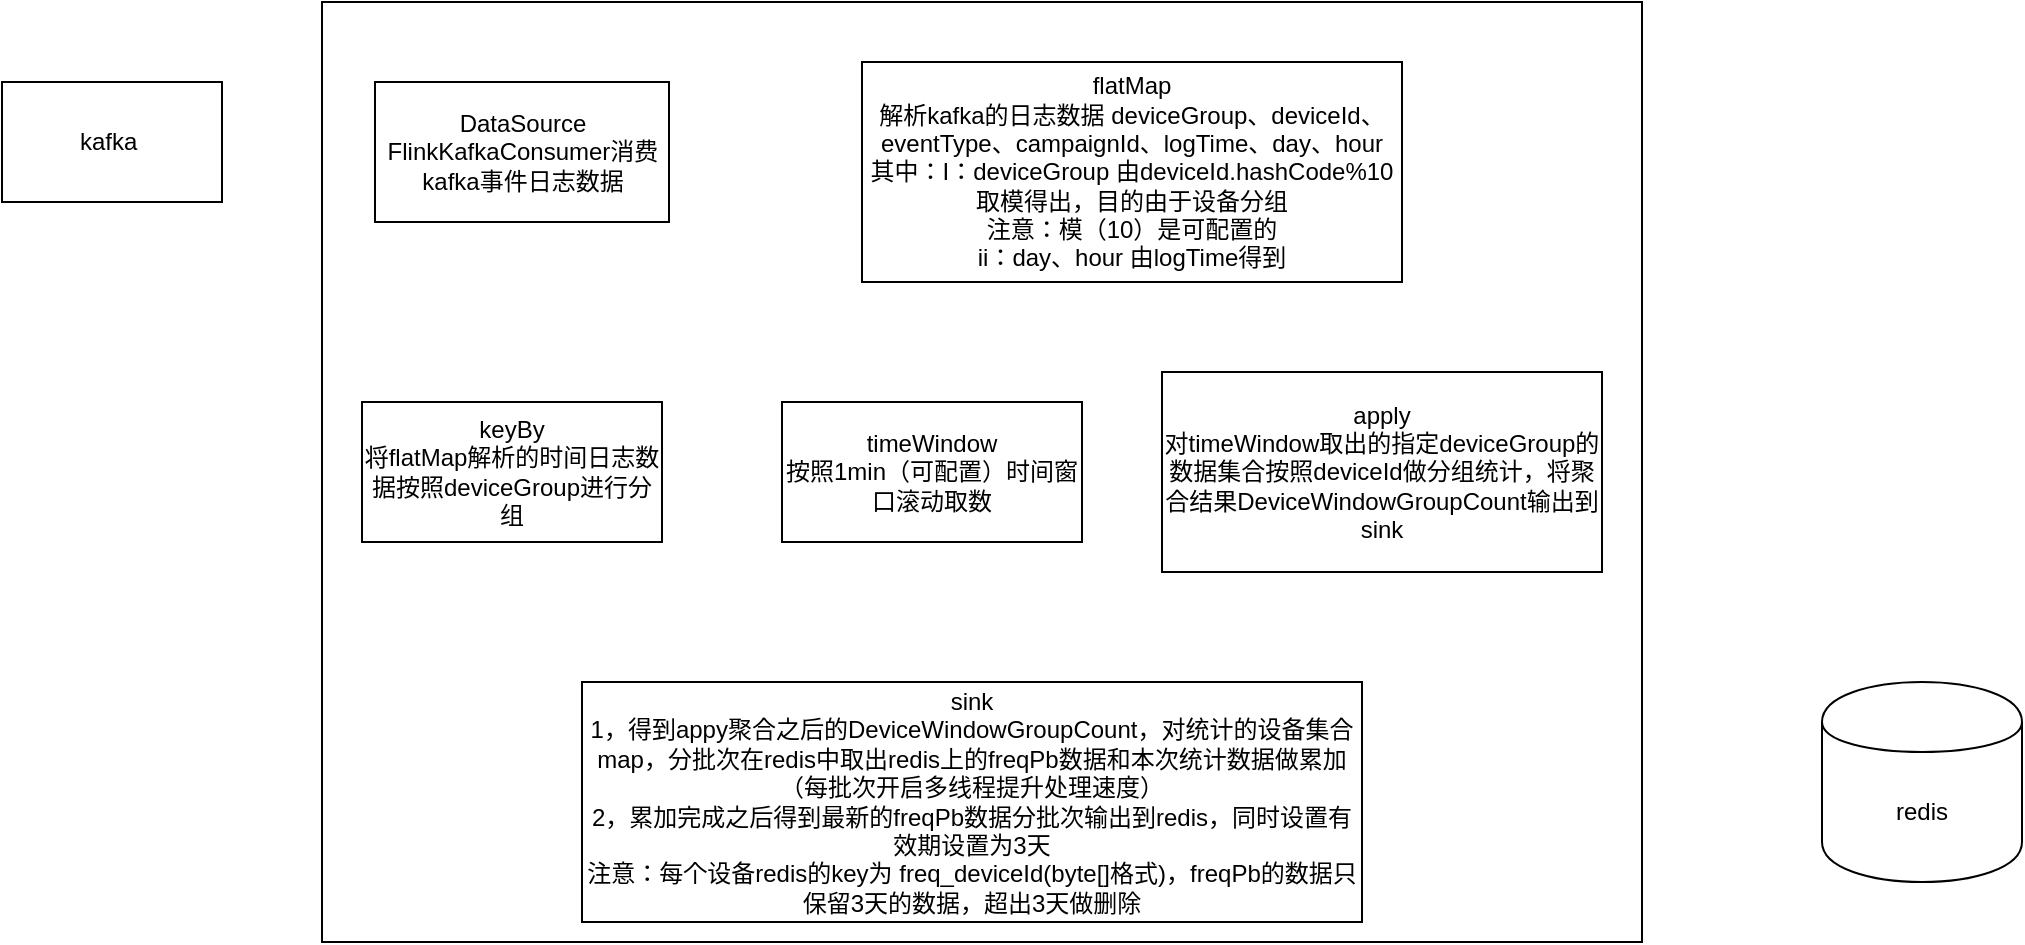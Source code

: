<mxfile pages="1" version="11.2.8" type="github"><diagram id="tp8GGBlBm5eCPmm8hhna" name="Page-1"><mxGraphModel dx="932" dy="648" grid="1" gridSize="10" guides="1" tooltips="1" connect="1" arrows="1" fold="1" page="1" pageScale="1" pageWidth="827" pageHeight="1169" math="0" shadow="0"><root><mxCell id="0"/><mxCell id="1" parent="0"/><mxCell id="Om96epUa-josNmQ2KaXx-1" value="kafka&amp;nbsp;" style="rounded=0;whiteSpace=wrap;html=1;" vertex="1" parent="1"><mxGeometry x="60" y="150" width="110" height="60" as="geometry"/></mxCell><mxCell id="Om96epUa-josNmQ2KaXx-4" value="" style="rounded=0;whiteSpace=wrap;html=1;" vertex="1" parent="1"><mxGeometry x="220" y="110" width="660" height="470" as="geometry"/></mxCell><mxCell id="Om96epUa-josNmQ2KaXx-5" value="DataSource&lt;br&gt;FlinkKafkaConsumer消费kafka事件日志数据" style="rounded=0;whiteSpace=wrap;html=1;" vertex="1" parent="1"><mxGeometry x="246.5" y="150" width="147" height="70" as="geometry"/></mxCell><mxCell id="Om96epUa-josNmQ2KaXx-6" value="flatMap&lt;br&gt;解析kafka的日志数据 deviceGroup、deviceId、eventType、campaignId、logTime、day、hour &lt;br&gt;其中：I：deviceGroup 由deviceId.hashCode%10取模得出，目的由于设备分组&lt;br&gt;注意：模（10）是可配置的&lt;br&gt;ii：day、hour 由logTime得到" style="rounded=0;whiteSpace=wrap;html=1;" vertex="1" parent="1"><mxGeometry x="490" y="140" width="270" height="110" as="geometry"/></mxCell><mxCell id="Om96epUa-josNmQ2KaXx-7" value="keyBy&lt;br&gt;将flatMap解析的时间日志数据按照deviceGroup进行分组" style="rounded=0;whiteSpace=wrap;html=1;" vertex="1" parent="1"><mxGeometry x="240" y="310" width="150" height="70" as="geometry"/></mxCell><mxCell id="Om96epUa-josNmQ2KaXx-8" value="timeWindow&lt;br&gt;按照1min（可配置）时间窗口滚动取数&lt;br&gt;" style="rounded=0;whiteSpace=wrap;html=1;" vertex="1" parent="1"><mxGeometry x="450" y="310" width="150" height="70" as="geometry"/></mxCell><mxCell id="Om96epUa-josNmQ2KaXx-9" value="apply&lt;br&gt;对timeWindow取出的指定deviceGroup的&lt;br&gt;数据集合按照deviceId做分组统计，将聚合结果DeviceWindowGroupCount输出到sink" style="rounded=0;whiteSpace=wrap;html=1;" vertex="1" parent="1"><mxGeometry x="640" y="295" width="220" height="100" as="geometry"/></mxCell><mxCell id="Om96epUa-josNmQ2KaXx-10" value="sink&lt;br&gt;1，得到appy聚合之后的DeviceWindowGroupCount，对统计的设备集合map，分批次在redis中取出redis上的freqPb数据和本次统计数据做累加（每批次开启多线程提升处理速度）&lt;br&gt;2，累加完成之后得到最新的freqPb数据分批次输出到redis，同时设置有效期设置为3天&lt;br&gt;注意：每个设备redis的key为 freq_deviceId(byte[]格式)，freqPb的数据只保留3天的数据，超出3天做删除" style="rounded=0;whiteSpace=wrap;html=1;" vertex="1" parent="1"><mxGeometry x="350" y="450" width="390" height="120" as="geometry"/></mxCell><mxCell id="Om96epUa-josNmQ2KaXx-11" value="redis" style="shape=cylinder;whiteSpace=wrap;html=1;boundedLbl=1;backgroundOutline=1;" vertex="1" parent="1"><mxGeometry x="970" y="450" width="100" height="100" as="geometry"/></mxCell></root></mxGraphModel></diagram></mxfile>
